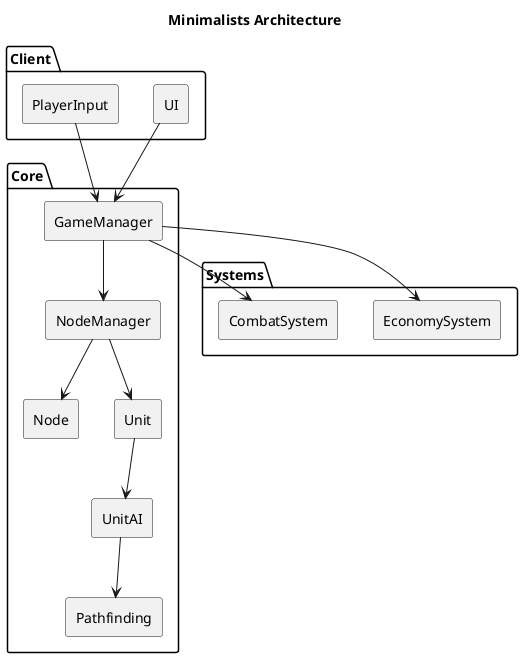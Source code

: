 @startuml
' Component diagram
skinparam componentStyle rectangle
title Minimalists Architecture

package Client {
  [UI]
  [PlayerInput]
}

package Core {
  [GameManager]
  [NodeManager]
  [Node]
  [Unit]
  [UnitAI]
  [Pathfinding]
}

package Systems {
  [EconomySystem]
  [CombatSystem]
}

[UI] --> [GameManager]
[PlayerInput] --> [GameManager]
[GameManager] --> [NodeManager]
[NodeManager] --> [Node]
[NodeManager] --> [Unit]
[Unit] --> [UnitAI]
[UnitAI] --> [Pathfinding]
[GameManager] --> [EconomySystem]
[GameManager] --> [CombatSystem]
@enduml
